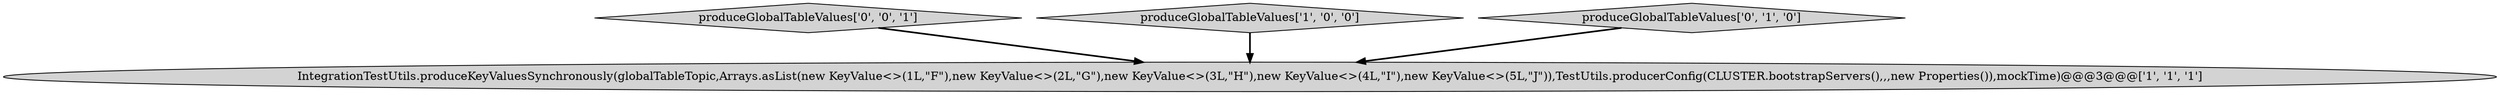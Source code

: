 digraph {
3 [style = filled, label = "produceGlobalTableValues['0', '0', '1']", fillcolor = lightgray, shape = diamond image = "AAA0AAABBB3BBB"];
1 [style = filled, label = "IntegrationTestUtils.produceKeyValuesSynchronously(globalTableTopic,Arrays.asList(new KeyValue<>(1L,\"F\"),new KeyValue<>(2L,\"G\"),new KeyValue<>(3L,\"H\"),new KeyValue<>(4L,\"I\"),new KeyValue<>(5L,\"J\")),TestUtils.producerConfig(CLUSTER.bootstrapServers(),,,new Properties()),mockTime)@@@3@@@['1', '1', '1']", fillcolor = lightgray, shape = ellipse image = "AAA0AAABBB1BBB"];
0 [style = filled, label = "produceGlobalTableValues['1', '0', '0']", fillcolor = lightgray, shape = diamond image = "AAA0AAABBB1BBB"];
2 [style = filled, label = "produceGlobalTableValues['0', '1', '0']", fillcolor = lightgray, shape = diamond image = "AAA0AAABBB2BBB"];
0->1 [style = bold, label=""];
2->1 [style = bold, label=""];
3->1 [style = bold, label=""];
}
